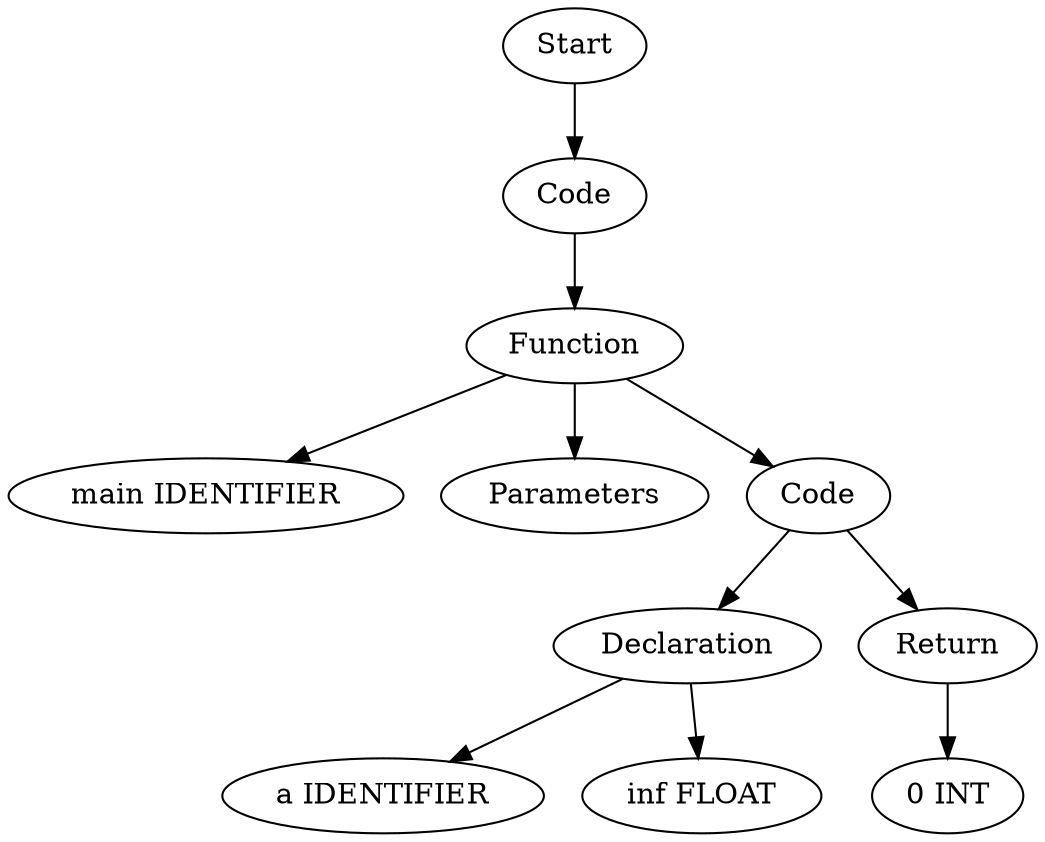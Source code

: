 digraph AST {
  "126512136248368" [label="Start"];
  "126512136248368" -> "126512136248704";
  "126512136248704" [label="Code"];
  "126512136248704" -> "126512136248896";
  "126512136248896" [label="Function"];
  "126512136248896" -> "126512136249088";
  "126512136248896" -> "126512136249232";
  "126512136248896" -> "126512136249376";
  "126512136249088" [label="main IDENTIFIER"];
  "126512136249232" [label="Parameters"];
  "126512136249376" [label="Code"];
  "126512136249376" -> "126512136249568";
  "126512136249376" -> "126512136250000";
  "126512136249568" [label="Declaration"];
  "126512136249568" -> "126512136249760";
  "126512136249568" -> "126512136249904";
  "126512136249760" [label="a IDENTIFIER"];
  "126512136249904" [label="inf FLOAT"];
  "126512136250000" [label="Return"];
  "126512136250000" -> "126512136250192";
  "126512136250192" [label="0 INT"];
}
